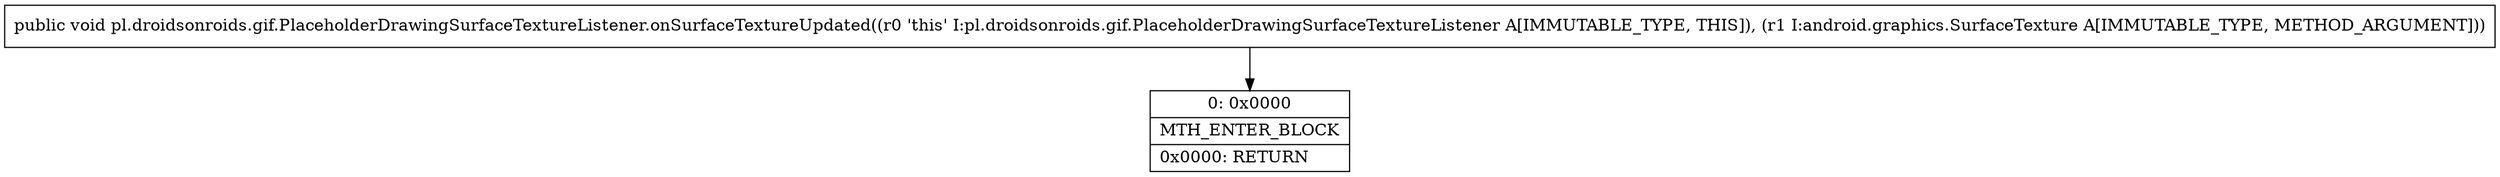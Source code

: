 digraph "CFG forpl.droidsonroids.gif.PlaceholderDrawingSurfaceTextureListener.onSurfaceTextureUpdated(Landroid\/graphics\/SurfaceTexture;)V" {
Node_0 [shape=record,label="{0\:\ 0x0000|MTH_ENTER_BLOCK\l|0x0000: RETURN   \l}"];
MethodNode[shape=record,label="{public void pl.droidsonroids.gif.PlaceholderDrawingSurfaceTextureListener.onSurfaceTextureUpdated((r0 'this' I:pl.droidsonroids.gif.PlaceholderDrawingSurfaceTextureListener A[IMMUTABLE_TYPE, THIS]), (r1 I:android.graphics.SurfaceTexture A[IMMUTABLE_TYPE, METHOD_ARGUMENT])) }"];
MethodNode -> Node_0;
}

